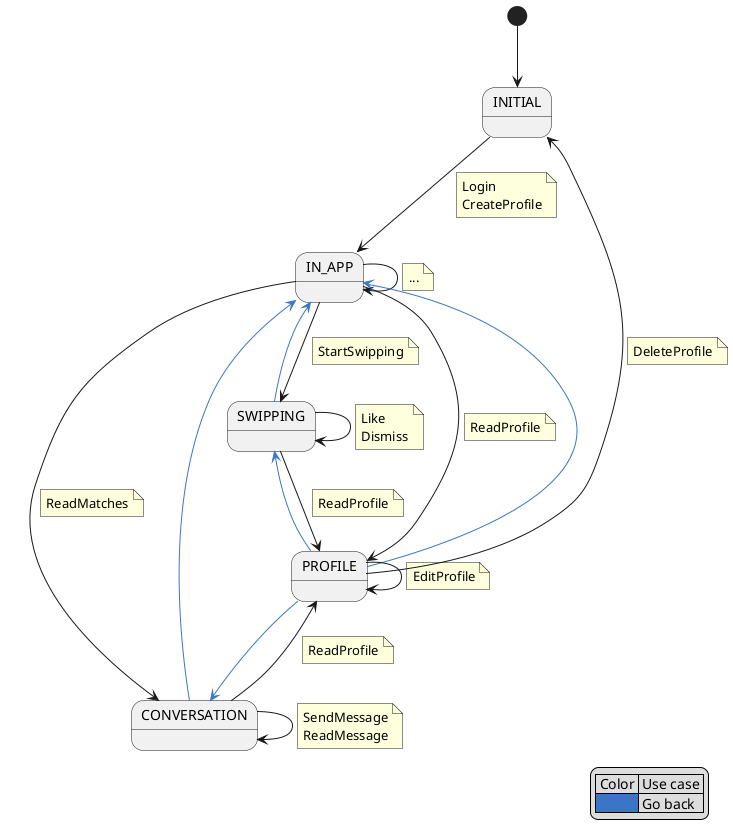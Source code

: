 @startuml

state INITIAL
state SWIPPING
state CONVERSATION
state PROFILE

[*] --> INITIAL
INITIAL --> IN_APP
note on link
Login
CreateProfile
end note
IN_APP --> SWIPPING
note on link
StartSwipping
endnote
SWIPPING --> SWIPPING
note on link
Like
Dismiss
endnote
IN_APP --> IN_APP
note on link
...
end note
IN_APP --> CONVERSATION
note on link
ReadMatches
endnote
CONVERSATION --> CONVERSATION
note on link
SendMessage
ReadMessage
end note
IN_APP --> PROFILE
note on link
ReadProfile
end note
PROFILE --> PROFILE
note on link
EditProfile
end note
PROFILE --> INITIAL
note on link
DeleteProfile
end note

CONVERSATION --> PROFILE
note on link
ReadProfile
end note
SWIPPING --> PROFILE
note on link
ReadProfile
end note
PROFILE -[#3B76C6]-> SWIPPING
PROFILE -[#3B76C6]-> CONVERSATION
PROFILE -[#3B76C6]-> IN_APP
SWIPPING -[#3B76C6]-> IN_APP
CONVERSATION -[#3B76C6]-> IN_APP

legend right
    | Color | Use case |
    |<#3B76C6>| Go back|
endlegend


@enduml